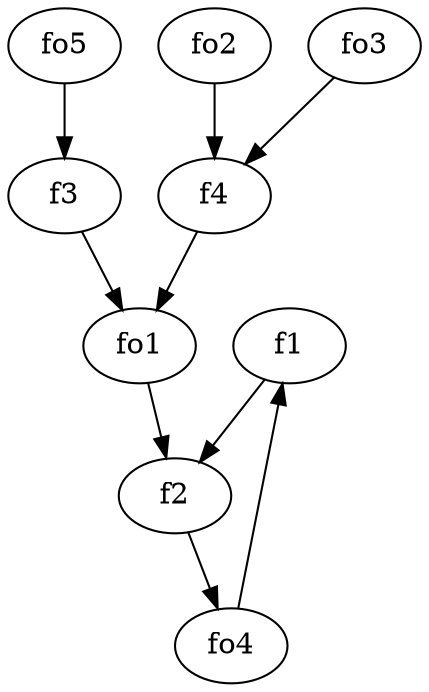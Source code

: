 strict digraph  {
f1;
f2;
f3;
f4;
fo1;
fo2;
fo3;
fo4;
fo5;
f1 -> f2  [weight=2];
f2 -> fo4  [weight=2];
f3 -> fo1  [weight=2];
f4 -> fo1  [weight=2];
fo1 -> f2  [weight=2];
fo2 -> f4  [weight=2];
fo3 -> f4  [weight=2];
fo4 -> f1  [weight=2];
fo5 -> f3  [weight=2];
}
